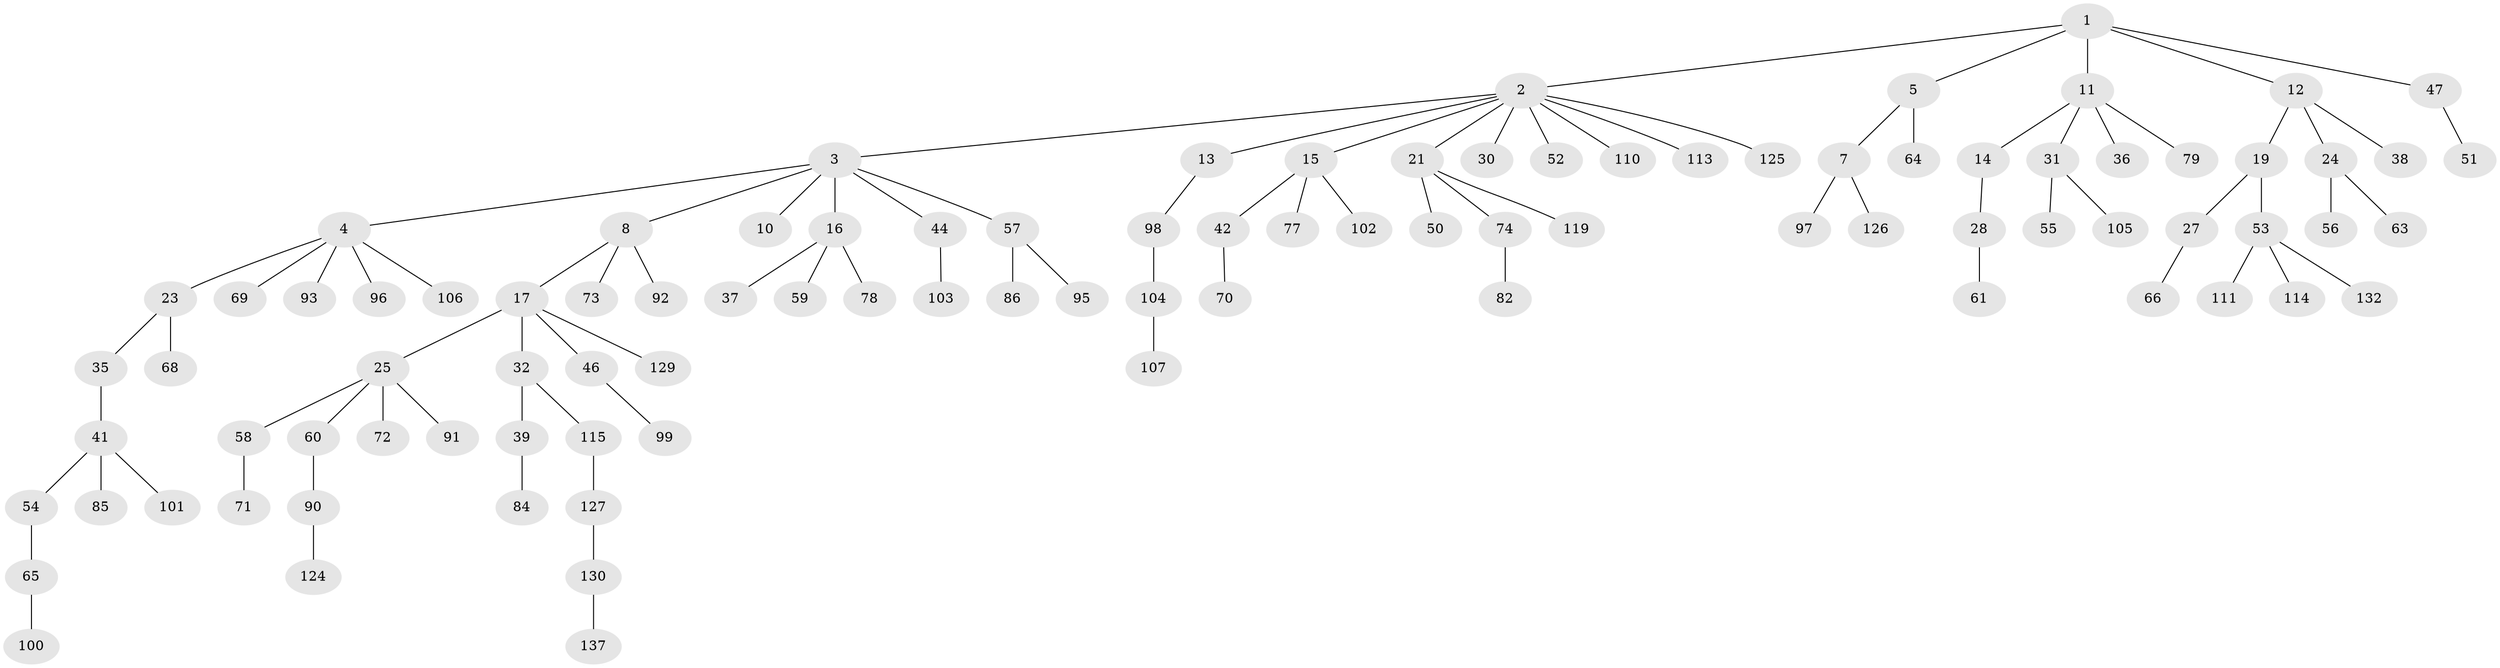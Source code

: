 // Generated by graph-tools (version 1.1) at 2025/52/02/27/25 19:52:12]
// undirected, 96 vertices, 95 edges
graph export_dot {
graph [start="1"]
  node [color=gray90,style=filled];
  1;
  2 [super="+9"];
  3 [super="+34"];
  4 [super="+6"];
  5;
  7 [super="+33"];
  8;
  10 [super="+40"];
  11 [super="+22"];
  12 [super="+20"];
  13 [super="+83"];
  14 [super="+18"];
  15 [super="+120"];
  16 [super="+26"];
  17 [super="+108"];
  19 [super="+89"];
  21 [super="+122"];
  23;
  24 [super="+49"];
  25 [super="+48"];
  27 [super="+43"];
  28 [super="+29"];
  30;
  31 [super="+87"];
  32;
  35 [super="+45"];
  36 [super="+123"];
  37 [super="+88"];
  38;
  39 [super="+67"];
  41 [super="+62"];
  42;
  44 [super="+121"];
  46;
  47 [super="+116"];
  50;
  51;
  52;
  53 [super="+109"];
  54;
  55 [super="+117"];
  56;
  57 [super="+138"];
  58;
  59;
  60 [super="+112"];
  61 [super="+76"];
  63;
  64;
  65 [super="+75"];
  66;
  68 [super="+94"];
  69;
  70;
  71;
  72 [super="+80"];
  73 [super="+131"];
  74;
  77 [super="+81"];
  78;
  79;
  82;
  84;
  85;
  86;
  90 [super="+118"];
  91;
  92 [super="+133"];
  93;
  95 [super="+139"];
  96;
  97;
  98;
  99;
  100;
  101;
  102;
  103;
  104 [super="+136"];
  105 [super="+134"];
  106;
  107;
  110;
  111;
  113;
  114;
  115 [super="+135"];
  119;
  124;
  125;
  126;
  127 [super="+128"];
  129;
  130;
  132;
  137;
  1 -- 2;
  1 -- 5;
  1 -- 11;
  1 -- 12;
  1 -- 47;
  2 -- 3;
  2 -- 13;
  2 -- 21;
  2 -- 125;
  2 -- 113;
  2 -- 52;
  2 -- 30;
  2 -- 110;
  2 -- 15;
  3 -- 4;
  3 -- 8;
  3 -- 10;
  3 -- 16;
  3 -- 57;
  3 -- 44;
  4 -- 69;
  4 -- 93;
  4 -- 106;
  4 -- 96;
  4 -- 23;
  5 -- 7;
  5 -- 64;
  7 -- 97;
  7 -- 126;
  8 -- 17;
  8 -- 73;
  8 -- 92;
  11 -- 14;
  11 -- 79;
  11 -- 36;
  11 -- 31;
  12 -- 19;
  12 -- 24;
  12 -- 38;
  13 -- 98;
  14 -- 28;
  15 -- 42;
  15 -- 77;
  15 -- 102;
  16 -- 59;
  16 -- 37;
  16 -- 78;
  17 -- 25;
  17 -- 32;
  17 -- 46;
  17 -- 129;
  19 -- 27;
  19 -- 53;
  21 -- 50;
  21 -- 74;
  21 -- 119;
  23 -- 35;
  23 -- 68;
  24 -- 56;
  24 -- 63;
  25 -- 58;
  25 -- 60;
  25 -- 72;
  25 -- 91;
  27 -- 66;
  28 -- 61;
  31 -- 55;
  31 -- 105;
  32 -- 39;
  32 -- 115;
  35 -- 41;
  39 -- 84;
  41 -- 54;
  41 -- 101;
  41 -- 85;
  42 -- 70;
  44 -- 103;
  46 -- 99;
  47 -- 51;
  53 -- 114;
  53 -- 132;
  53 -- 111;
  54 -- 65;
  57 -- 86;
  57 -- 95;
  58 -- 71;
  60 -- 90;
  65 -- 100;
  74 -- 82;
  90 -- 124;
  98 -- 104;
  104 -- 107;
  115 -- 127;
  127 -- 130;
  130 -- 137;
}
